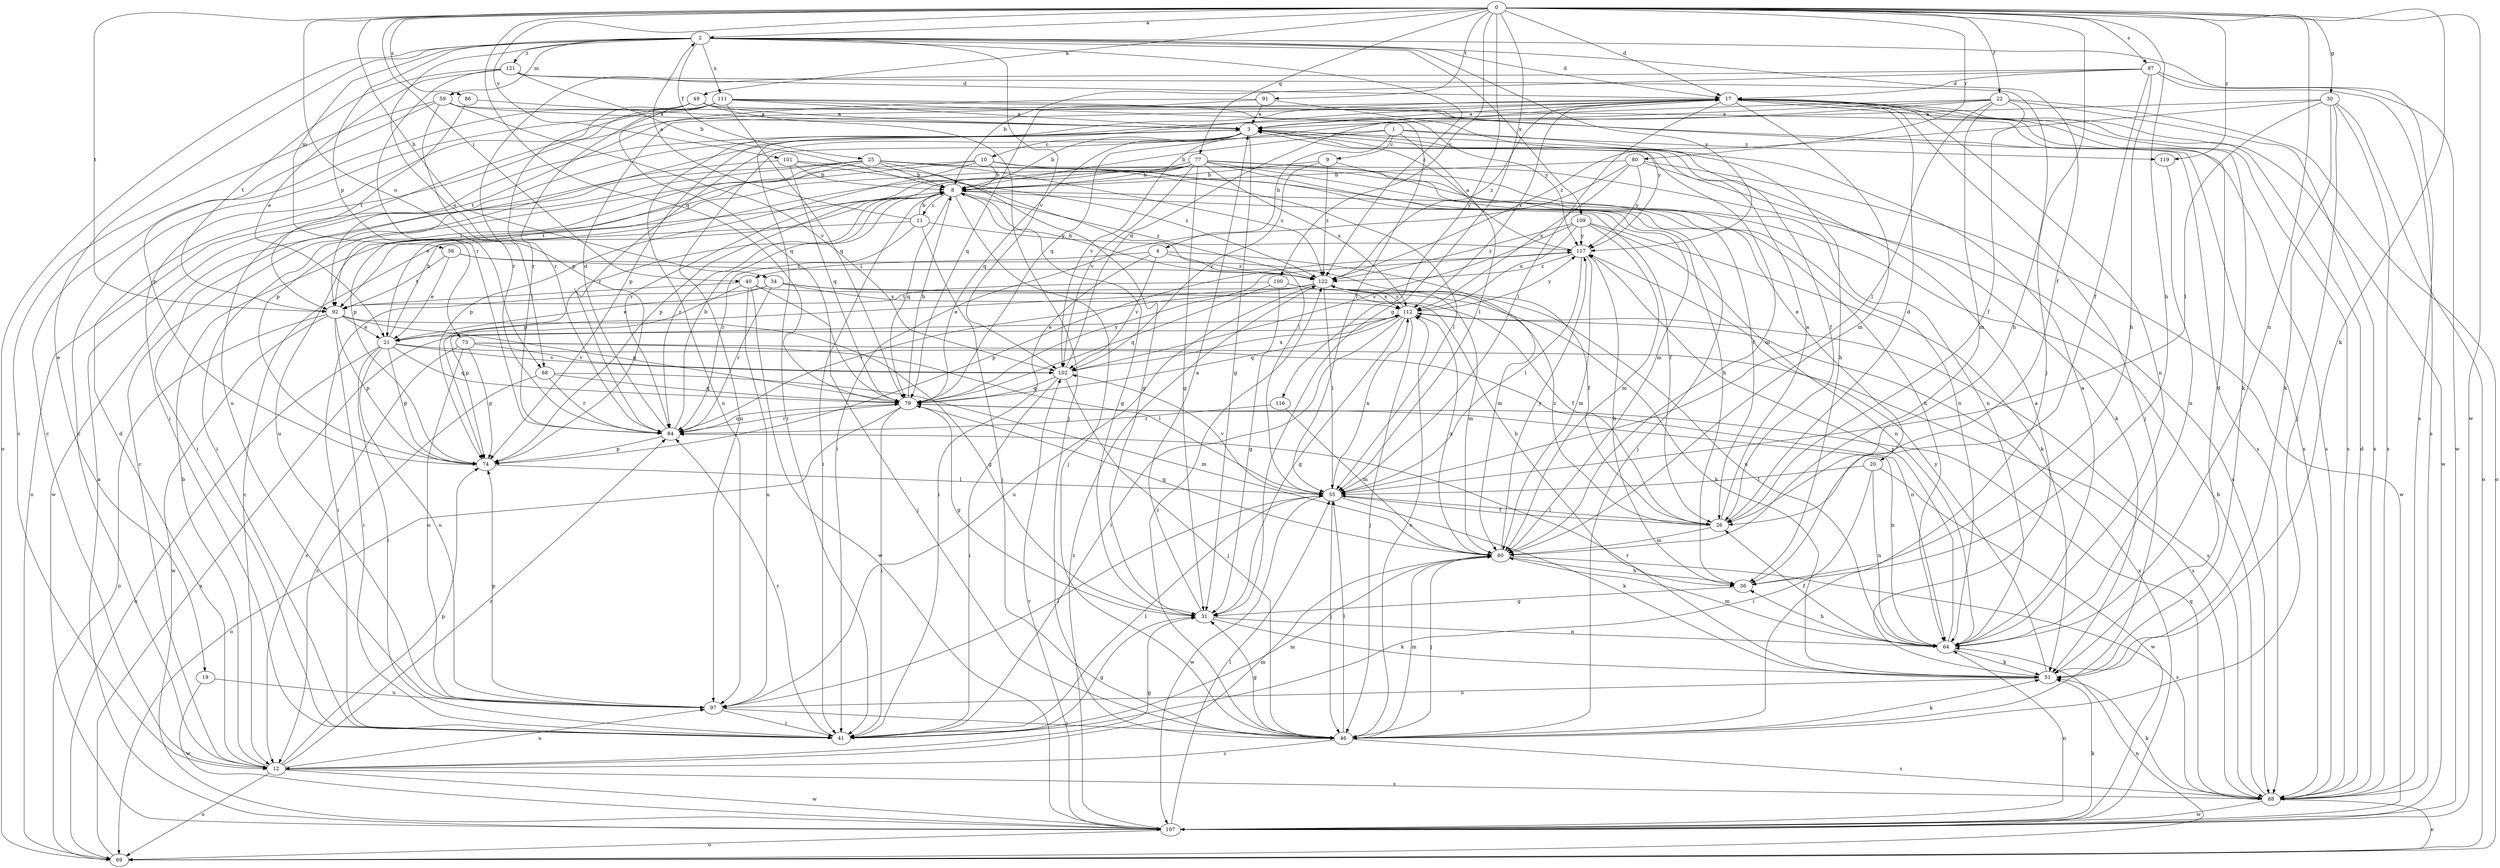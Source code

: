 strict digraph  {
0;
1;
2;
3;
4;
8;
9;
10;
11;
12;
17;
19;
20;
21;
22;
25;
26;
30;
31;
34;
36;
40;
41;
46;
49;
51;
55;
56;
59;
60;
64;
68;
69;
73;
74;
77;
79;
80;
84;
86;
87;
88;
91;
92;
97;
100;
101;
102;
107;
109;
111;
112;
116;
117;
119;
121;
122;
0 -> 2  [label=a];
0 -> 17  [label=d];
0 -> 22  [label=f];
0 -> 30  [label=g];
0 -> 31  [label=g];
0 -> 34  [label=h];
0 -> 36  [label=h];
0 -> 40  [label=i];
0 -> 46  [label=j];
0 -> 49  [label=k];
0 -> 51  [label=k];
0 -> 64  [label=n];
0 -> 68  [label=o];
0 -> 77  [label=q];
0 -> 79  [label=q];
0 -> 80  [label=r];
0 -> 86  [label=s];
0 -> 87  [label=s];
0 -> 91  [label=t];
0 -> 92  [label=t];
0 -> 100  [label=v];
0 -> 101  [label=v];
0 -> 107  [label=w];
0 -> 116  [label=y];
0 -> 119  [label=z];
1 -> 4  [label=b];
1 -> 8  [label=b];
1 -> 9  [label=c];
1 -> 36  [label=h];
1 -> 55  [label=l];
1 -> 97  [label=u];
1 -> 119  [label=z];
2 -> 17  [label=d];
2 -> 19  [label=e];
2 -> 25  [label=f];
2 -> 26  [label=f];
2 -> 56  [label=m];
2 -> 59  [label=m];
2 -> 68  [label=o];
2 -> 69  [label=o];
2 -> 73  [label=p];
2 -> 88  [label=s];
2 -> 102  [label=v];
2 -> 109  [label=x];
2 -> 111  [label=x];
2 -> 117  [label=y];
2 -> 121  [label=z];
2 -> 122  [label=z];
3 -> 8  [label=b];
3 -> 10  [label=c];
3 -> 26  [label=f];
3 -> 31  [label=g];
3 -> 60  [label=m];
3 -> 69  [label=o];
3 -> 74  [label=p];
3 -> 79  [label=q];
3 -> 84  [label=r];
3 -> 102  [label=v];
4 -> 40  [label=i];
4 -> 41  [label=i];
4 -> 60  [label=m];
4 -> 102  [label=v];
4 -> 122  [label=z];
8 -> 11  [label=c];
8 -> 26  [label=f];
8 -> 31  [label=g];
8 -> 41  [label=i];
8 -> 46  [label=j];
8 -> 74  [label=p];
8 -> 79  [label=q];
8 -> 84  [label=r];
8 -> 122  [label=z];
9 -> 8  [label=b];
9 -> 20  [label=e];
9 -> 102  [label=v];
9 -> 122  [label=z];
10 -> 8  [label=b];
10 -> 36  [label=h];
10 -> 41  [label=i];
10 -> 55  [label=l];
10 -> 64  [label=n];
10 -> 74  [label=p];
10 -> 97  [label=u];
11 -> 2  [label=a];
11 -> 8  [label=b];
11 -> 12  [label=c];
11 -> 46  [label=j];
11 -> 84  [label=r];
11 -> 117  [label=y];
12 -> 8  [label=b];
12 -> 17  [label=d];
12 -> 31  [label=g];
12 -> 60  [label=m];
12 -> 69  [label=o];
12 -> 74  [label=p];
12 -> 84  [label=r];
12 -> 88  [label=s];
12 -> 97  [label=u];
12 -> 107  [label=w];
17 -> 3  [label=a];
17 -> 41  [label=i];
17 -> 46  [label=j];
17 -> 51  [label=k];
17 -> 55  [label=l];
17 -> 60  [label=m];
17 -> 64  [label=n];
17 -> 88  [label=s];
17 -> 97  [label=u];
17 -> 107  [label=w];
17 -> 112  [label=x];
17 -> 122  [label=z];
19 -> 97  [label=u];
19 -> 107  [label=w];
20 -> 41  [label=i];
20 -> 55  [label=l];
20 -> 64  [label=n];
20 -> 107  [label=w];
21 -> 8  [label=b];
21 -> 41  [label=i];
21 -> 64  [label=n];
21 -> 69  [label=o];
21 -> 74  [label=p];
21 -> 79  [label=q];
21 -> 97  [label=u];
21 -> 102  [label=v];
22 -> 3  [label=a];
22 -> 26  [label=f];
22 -> 55  [label=l];
22 -> 60  [label=m];
22 -> 69  [label=o];
22 -> 74  [label=p];
22 -> 79  [label=q];
22 -> 88  [label=s];
25 -> 8  [label=b];
25 -> 12  [label=c];
25 -> 26  [label=f];
25 -> 31  [label=g];
25 -> 64  [label=n];
25 -> 74  [label=p];
25 -> 92  [label=t];
25 -> 107  [label=w];
25 -> 122  [label=z];
26 -> 3  [label=a];
26 -> 17  [label=d];
26 -> 55  [label=l];
26 -> 60  [label=m];
26 -> 122  [label=z];
30 -> 3  [label=a];
30 -> 46  [label=j];
30 -> 51  [label=k];
30 -> 55  [label=l];
30 -> 69  [label=o];
30 -> 88  [label=s];
30 -> 122  [label=z];
31 -> 3  [label=a];
31 -> 51  [label=k];
31 -> 64  [label=n];
34 -> 21  [label=e];
34 -> 36  [label=h];
34 -> 41  [label=i];
34 -> 64  [label=n];
34 -> 84  [label=r];
34 -> 112  [label=x];
36 -> 31  [label=g];
40 -> 46  [label=j];
40 -> 51  [label=k];
40 -> 74  [label=p];
40 -> 92  [label=t];
40 -> 97  [label=u];
40 -> 107  [label=w];
41 -> 31  [label=g];
41 -> 55  [label=l];
41 -> 60  [label=m];
41 -> 84  [label=r];
46 -> 12  [label=c];
46 -> 31  [label=g];
46 -> 51  [label=k];
46 -> 55  [label=l];
46 -> 60  [label=m];
46 -> 88  [label=s];
46 -> 112  [label=x];
46 -> 122  [label=z];
49 -> 3  [label=a];
49 -> 12  [label=c];
49 -> 46  [label=j];
49 -> 79  [label=q];
49 -> 84  [label=r];
49 -> 88  [label=s];
51 -> 3  [label=a];
51 -> 17  [label=d];
51 -> 84  [label=r];
51 -> 97  [label=u];
51 -> 117  [label=y];
55 -> 26  [label=f];
55 -> 46  [label=j];
55 -> 51  [label=k];
55 -> 102  [label=v];
55 -> 107  [label=w];
55 -> 112  [label=x];
56 -> 21  [label=e];
56 -> 26  [label=f];
56 -> 92  [label=t];
56 -> 122  [label=z];
59 -> 3  [label=a];
59 -> 12  [label=c];
59 -> 74  [label=p];
59 -> 84  [label=r];
59 -> 88  [label=s];
59 -> 102  [label=v];
60 -> 36  [label=h];
60 -> 46  [label=j];
60 -> 79  [label=q];
60 -> 88  [label=s];
60 -> 112  [label=x];
60 -> 117  [label=y];
64 -> 3  [label=a];
64 -> 26  [label=f];
64 -> 36  [label=h];
64 -> 51  [label=k];
64 -> 60  [label=m];
64 -> 117  [label=y];
68 -> 12  [label=c];
68 -> 60  [label=m];
68 -> 79  [label=q];
68 -> 84  [label=r];
69 -> 64  [label=n];
69 -> 112  [label=x];
73 -> 12  [label=c];
73 -> 55  [label=l];
73 -> 74  [label=p];
73 -> 88  [label=s];
73 -> 97  [label=u];
73 -> 102  [label=v];
74 -> 55  [label=l];
77 -> 8  [label=b];
77 -> 21  [label=e];
77 -> 31  [label=g];
77 -> 46  [label=j];
77 -> 60  [label=m];
77 -> 64  [label=n];
77 -> 74  [label=p];
77 -> 84  [label=r];
77 -> 88  [label=s];
77 -> 92  [label=t];
77 -> 102  [label=v];
77 -> 112  [label=x];
79 -> 8  [label=b];
79 -> 31  [label=g];
79 -> 41  [label=i];
79 -> 64  [label=n];
79 -> 69  [label=o];
79 -> 84  [label=r];
79 -> 117  [label=y];
80 -> 8  [label=b];
80 -> 41  [label=i];
80 -> 51  [label=k];
80 -> 107  [label=w];
80 -> 112  [label=x];
80 -> 117  [label=y];
84 -> 8  [label=b];
84 -> 17  [label=d];
84 -> 74  [label=p];
84 -> 79  [label=q];
86 -> 3  [label=a];
86 -> 92  [label=t];
87 -> 8  [label=b];
87 -> 17  [label=d];
87 -> 26  [label=f];
87 -> 36  [label=h];
87 -> 74  [label=p];
87 -> 88  [label=s];
87 -> 107  [label=w];
88 -> 8  [label=b];
88 -> 17  [label=d];
88 -> 51  [label=k];
88 -> 69  [label=o];
88 -> 79  [label=q];
88 -> 107  [label=w];
91 -> 3  [label=a];
91 -> 79  [label=q];
91 -> 92  [label=t];
91 -> 117  [label=y];
92 -> 21  [label=e];
92 -> 31  [label=g];
92 -> 41  [label=i];
92 -> 69  [label=o];
92 -> 74  [label=p];
92 -> 79  [label=q];
92 -> 107  [label=w];
97 -> 41  [label=i];
97 -> 46  [label=j];
97 -> 55  [label=l];
97 -> 74  [label=p];
100 -> 26  [label=f];
100 -> 31  [label=g];
100 -> 79  [label=q];
100 -> 92  [label=t];
101 -> 8  [label=b];
101 -> 41  [label=i];
101 -> 55  [label=l];
101 -> 79  [label=q];
101 -> 122  [label=z];
102 -> 17  [label=d];
102 -> 41  [label=i];
102 -> 46  [label=j];
102 -> 79  [label=q];
102 -> 112  [label=x];
107 -> 3  [label=a];
107 -> 51  [label=k];
107 -> 55  [label=l];
107 -> 64  [label=n];
107 -> 69  [label=o];
107 -> 102  [label=v];
107 -> 112  [label=x];
107 -> 122  [label=z];
109 -> 51  [label=k];
109 -> 60  [label=m];
109 -> 64  [label=n];
109 -> 102  [label=v];
109 -> 112  [label=x];
109 -> 117  [label=y];
109 -> 122  [label=z];
111 -> 3  [label=a];
111 -> 12  [label=c];
111 -> 41  [label=i];
111 -> 55  [label=l];
111 -> 79  [label=q];
111 -> 84  [label=r];
111 -> 88  [label=s];
111 -> 97  [label=u];
111 -> 117  [label=y];
112 -> 21  [label=e];
112 -> 31  [label=g];
112 -> 41  [label=i];
112 -> 46  [label=j];
112 -> 79  [label=q];
112 -> 88  [label=s];
112 -> 117  [label=y];
112 -> 122  [label=z];
116 -> 60  [label=m];
116 -> 84  [label=r];
117 -> 3  [label=a];
117 -> 36  [label=h];
117 -> 55  [label=l];
117 -> 60  [label=m];
117 -> 74  [label=p];
117 -> 122  [label=z];
119 -> 64  [label=n];
121 -> 8  [label=b];
121 -> 17  [label=d];
121 -> 21  [label=e];
121 -> 36  [label=h];
121 -> 84  [label=r];
121 -> 92  [label=t];
122 -> 8  [label=b];
122 -> 21  [label=e];
122 -> 55  [label=l];
122 -> 60  [label=m];
122 -> 84  [label=r];
122 -> 97  [label=u];
122 -> 112  [label=x];
}
